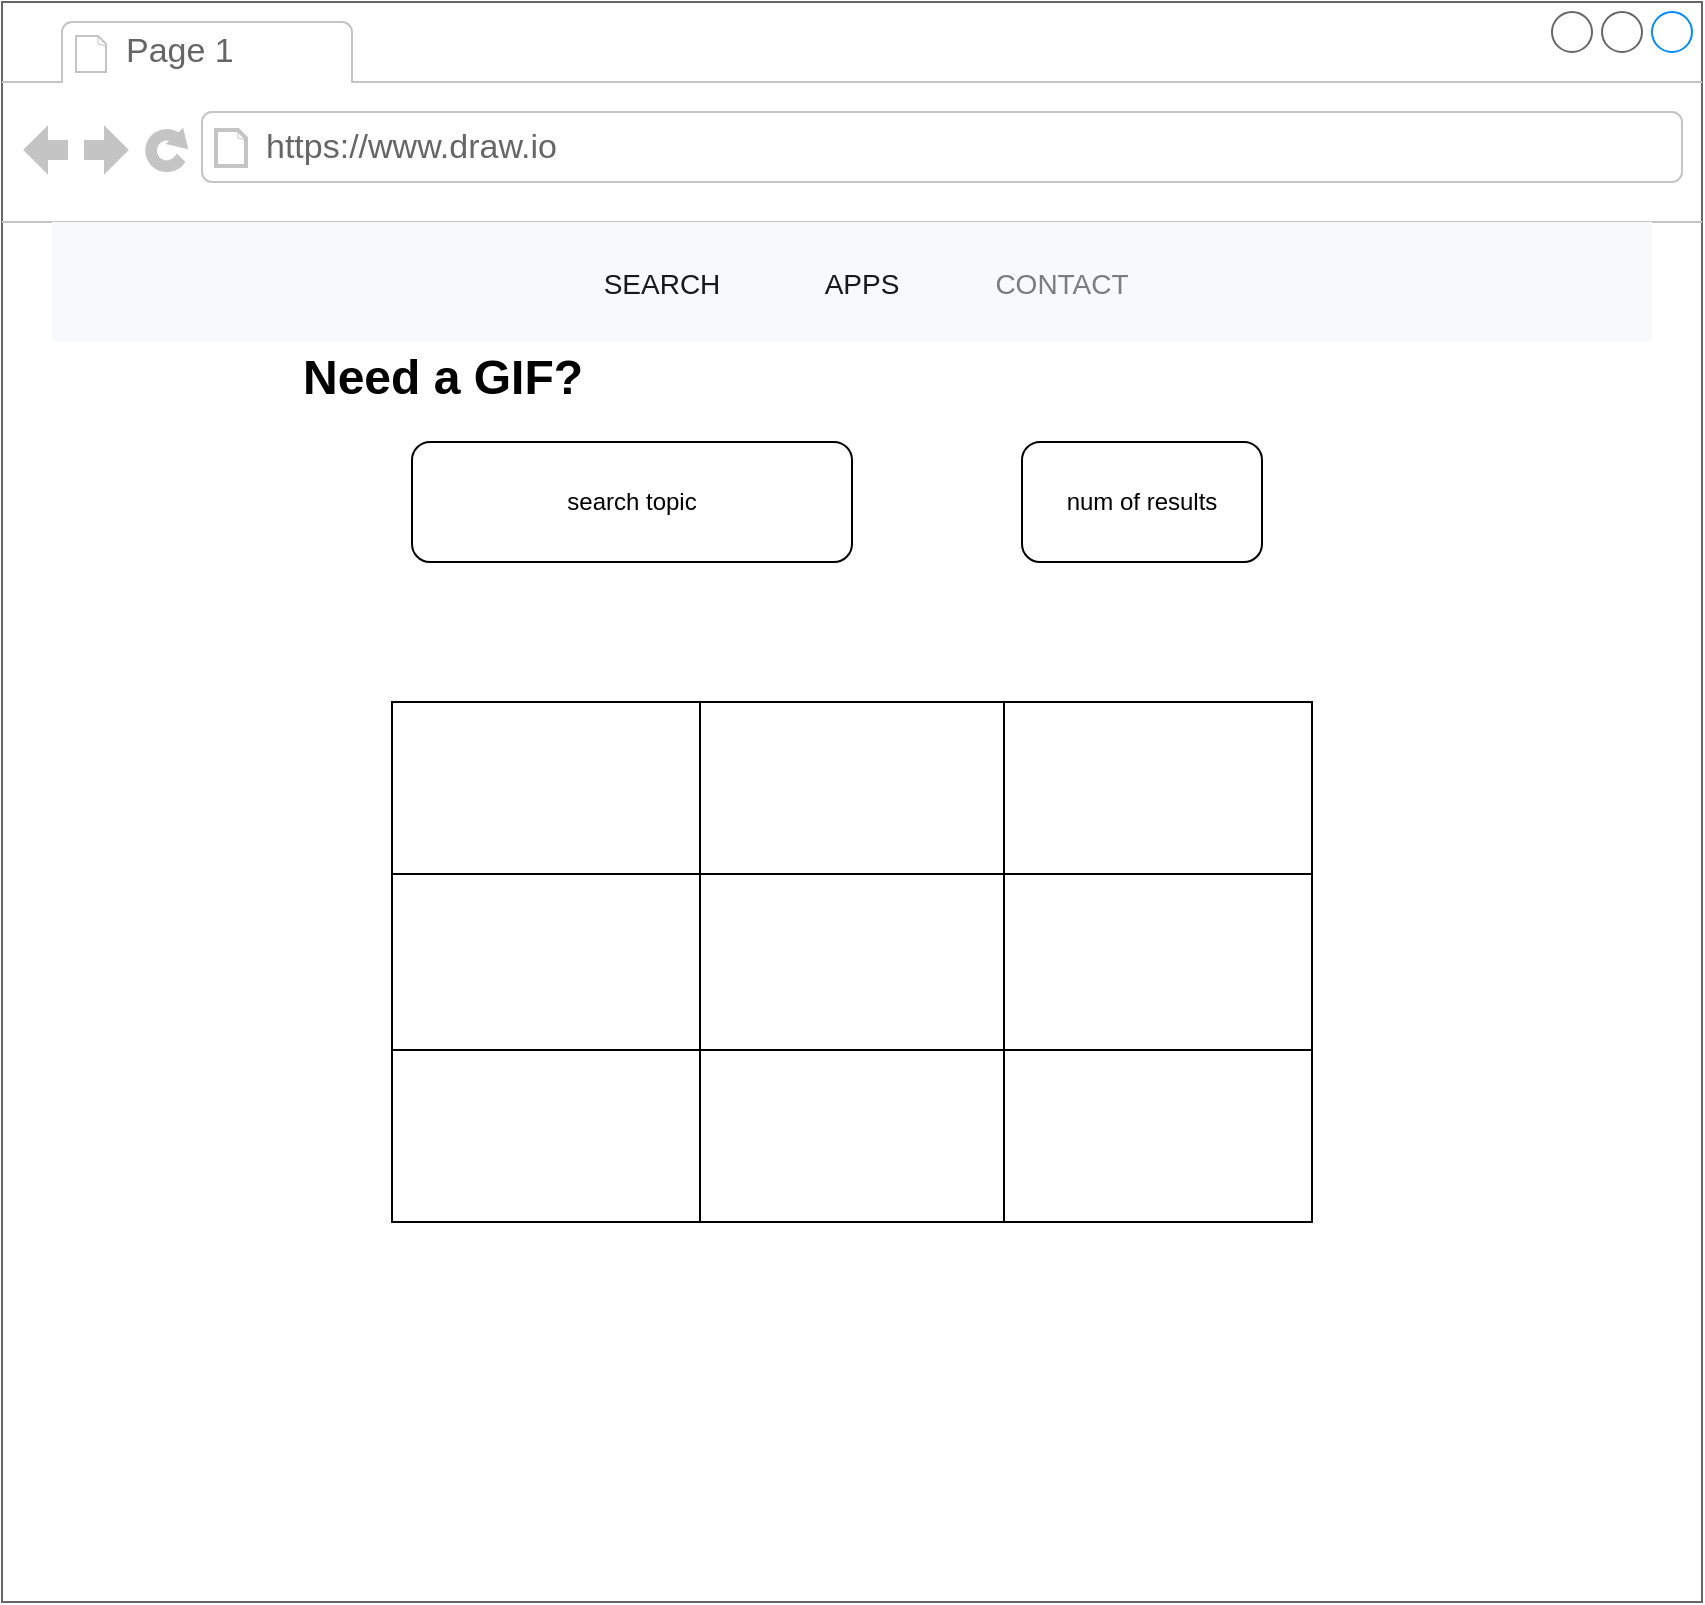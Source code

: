 <mxfile version="21.6.8" type="device" pages="2">
  <diagram id="C0GUv6iW_bNeqAw6ftZd" name="desktop">
    <mxGraphModel dx="1674" dy="750" grid="1" gridSize="10" guides="1" tooltips="1" connect="1" arrows="1" fold="1" page="1" pageScale="1" pageWidth="850" pageHeight="1100" math="0" shadow="0">
      <root>
        <mxCell id="0" />
        <mxCell id="1" parent="0" />
        <mxCell id="kIR86H_-BO4yGohiQIek-1" value="" style="strokeWidth=1;shadow=0;dashed=0;align=center;html=1;shape=mxgraph.mockup.containers.browserWindow;rSize=0;strokeColor=#666666;strokeColor2=#008cff;strokeColor3=#c4c4c4;mainText=,;recursiveResize=0;" parent="1" vertex="1">
          <mxGeometry width="850" height="800" as="geometry" />
        </mxCell>
        <mxCell id="kIR86H_-BO4yGohiQIek-2" value="Page 1" style="strokeWidth=1;shadow=0;dashed=0;align=center;html=1;shape=mxgraph.mockup.containers.anchor;fontSize=17;fontColor=#666666;align=left;whiteSpace=wrap;" parent="kIR86H_-BO4yGohiQIek-1" vertex="1">
          <mxGeometry x="60" y="12" width="110" height="26" as="geometry" />
        </mxCell>
        <mxCell id="kIR86H_-BO4yGohiQIek-3" value="https://www.draw.io" style="strokeWidth=1;shadow=0;dashed=0;align=center;html=1;shape=mxgraph.mockup.containers.anchor;rSize=0;fontSize=17;fontColor=#666666;align=left;" parent="kIR86H_-BO4yGohiQIek-1" vertex="1">
          <mxGeometry x="130" y="60" width="250" height="26" as="geometry" />
        </mxCell>
        <mxCell id="kIR86H_-BO4yGohiQIek-4" value="" style="shape=table;startSize=0;container=1;collapsible=0;childLayout=tableLayout;fontSize=16;" parent="kIR86H_-BO4yGohiQIek-1" vertex="1">
          <mxGeometry x="195" y="350" width="460" height="260" as="geometry" />
        </mxCell>
        <mxCell id="kIR86H_-BO4yGohiQIek-5" value="" style="shape=tableRow;horizontal=0;startSize=0;swimlaneHead=0;swimlaneBody=0;strokeColor=inherit;top=0;left=0;bottom=0;right=0;collapsible=0;dropTarget=0;fillColor=none;points=[[0,0.5],[1,0.5]];portConstraint=eastwest;fontSize=16;" parent="kIR86H_-BO4yGohiQIek-4" vertex="1">
          <mxGeometry width="460" height="86" as="geometry" />
        </mxCell>
        <mxCell id="kIR86H_-BO4yGohiQIek-6" value="" style="shape=partialRectangle;html=1;whiteSpace=wrap;connectable=0;strokeColor=inherit;overflow=hidden;fillColor=none;top=0;left=0;bottom=0;right=0;pointerEvents=1;fontSize=16;" parent="kIR86H_-BO4yGohiQIek-5" vertex="1">
          <mxGeometry width="154" height="86" as="geometry">
            <mxRectangle width="154" height="86" as="alternateBounds" />
          </mxGeometry>
        </mxCell>
        <mxCell id="kIR86H_-BO4yGohiQIek-7" value="" style="shape=partialRectangle;html=1;whiteSpace=wrap;connectable=0;strokeColor=inherit;overflow=hidden;fillColor=none;top=0;left=0;bottom=0;right=0;pointerEvents=1;fontSize=16;" parent="kIR86H_-BO4yGohiQIek-5" vertex="1">
          <mxGeometry x="154" width="152" height="86" as="geometry">
            <mxRectangle width="152" height="86" as="alternateBounds" />
          </mxGeometry>
        </mxCell>
        <mxCell id="kIR86H_-BO4yGohiQIek-8" value="" style="shape=partialRectangle;html=1;whiteSpace=wrap;connectable=0;strokeColor=inherit;overflow=hidden;fillColor=none;top=0;left=0;bottom=0;right=0;pointerEvents=1;fontSize=16;" parent="kIR86H_-BO4yGohiQIek-5" vertex="1">
          <mxGeometry x="306" width="154" height="86" as="geometry">
            <mxRectangle width="154" height="86" as="alternateBounds" />
          </mxGeometry>
        </mxCell>
        <mxCell id="kIR86H_-BO4yGohiQIek-9" value="" style="shape=tableRow;horizontal=0;startSize=0;swimlaneHead=0;swimlaneBody=0;strokeColor=inherit;top=0;left=0;bottom=0;right=0;collapsible=0;dropTarget=0;fillColor=none;points=[[0,0.5],[1,0.5]];portConstraint=eastwest;fontSize=16;" parent="kIR86H_-BO4yGohiQIek-4" vertex="1">
          <mxGeometry y="86" width="460" height="88" as="geometry" />
        </mxCell>
        <mxCell id="kIR86H_-BO4yGohiQIek-10" value="" style="shape=partialRectangle;html=1;whiteSpace=wrap;connectable=0;strokeColor=inherit;overflow=hidden;fillColor=none;top=0;left=0;bottom=0;right=0;pointerEvents=1;fontSize=16;" parent="kIR86H_-BO4yGohiQIek-9" vertex="1">
          <mxGeometry width="154" height="88" as="geometry">
            <mxRectangle width="154" height="88" as="alternateBounds" />
          </mxGeometry>
        </mxCell>
        <mxCell id="kIR86H_-BO4yGohiQIek-11" value="" style="shape=partialRectangle;html=1;whiteSpace=wrap;connectable=0;strokeColor=inherit;overflow=hidden;fillColor=none;top=0;left=0;bottom=0;right=0;pointerEvents=1;fontSize=16;" parent="kIR86H_-BO4yGohiQIek-9" vertex="1">
          <mxGeometry x="154" width="152" height="88" as="geometry">
            <mxRectangle width="152" height="88" as="alternateBounds" />
          </mxGeometry>
        </mxCell>
        <mxCell id="kIR86H_-BO4yGohiQIek-12" value="" style="shape=partialRectangle;html=1;whiteSpace=wrap;connectable=0;strokeColor=inherit;overflow=hidden;fillColor=none;top=0;left=0;bottom=0;right=0;pointerEvents=1;fontSize=16;" parent="kIR86H_-BO4yGohiQIek-9" vertex="1">
          <mxGeometry x="306" width="154" height="88" as="geometry">
            <mxRectangle width="154" height="88" as="alternateBounds" />
          </mxGeometry>
        </mxCell>
        <mxCell id="kIR86H_-BO4yGohiQIek-13" value="" style="shape=tableRow;horizontal=0;startSize=0;swimlaneHead=0;swimlaneBody=0;strokeColor=inherit;top=0;left=0;bottom=0;right=0;collapsible=0;dropTarget=0;fillColor=none;points=[[0,0.5],[1,0.5]];portConstraint=eastwest;fontSize=16;" parent="kIR86H_-BO4yGohiQIek-4" vertex="1">
          <mxGeometry y="174" width="460" height="86" as="geometry" />
        </mxCell>
        <mxCell id="kIR86H_-BO4yGohiQIek-14" value="" style="shape=partialRectangle;html=1;whiteSpace=wrap;connectable=0;strokeColor=inherit;overflow=hidden;fillColor=none;top=0;left=0;bottom=0;right=0;pointerEvents=1;fontSize=16;" parent="kIR86H_-BO4yGohiQIek-13" vertex="1">
          <mxGeometry width="154" height="86" as="geometry">
            <mxRectangle width="154" height="86" as="alternateBounds" />
          </mxGeometry>
        </mxCell>
        <mxCell id="kIR86H_-BO4yGohiQIek-15" value="" style="shape=partialRectangle;html=1;whiteSpace=wrap;connectable=0;strokeColor=inherit;overflow=hidden;fillColor=none;top=0;left=0;bottom=0;right=0;pointerEvents=1;fontSize=16;" parent="kIR86H_-BO4yGohiQIek-13" vertex="1">
          <mxGeometry x="154" width="152" height="86" as="geometry">
            <mxRectangle width="152" height="86" as="alternateBounds" />
          </mxGeometry>
        </mxCell>
        <mxCell id="kIR86H_-BO4yGohiQIek-16" value="" style="shape=partialRectangle;html=1;whiteSpace=wrap;connectable=0;strokeColor=inherit;overflow=hidden;fillColor=none;top=0;left=0;bottom=0;right=0;pointerEvents=1;fontSize=16;" parent="kIR86H_-BO4yGohiQIek-13" vertex="1">
          <mxGeometry x="306" width="154" height="86" as="geometry">
            <mxRectangle width="154" height="86" as="alternateBounds" />
          </mxGeometry>
        </mxCell>
        <mxCell id="kIR86H_-BO4yGohiQIek-17" value="Need a GIF?" style="text;strokeColor=none;fillColor=none;html=1;fontSize=24;fontStyle=1;verticalAlign=middle;align=center;" parent="kIR86H_-BO4yGohiQIek-1" vertex="1">
          <mxGeometry x="170" y="168" width="100" height="40" as="geometry" />
        </mxCell>
        <mxCell id="kIR86H_-BO4yGohiQIek-18" value="" style="rounded=1;whiteSpace=wrap;html=1;" parent="kIR86H_-BO4yGohiQIek-1" vertex="1">
          <mxGeometry x="205" y="220" width="220" height="60" as="geometry" />
        </mxCell>
        <mxCell id="kIR86H_-BO4yGohiQIek-19" value="search topic" style="text;html=1;strokeColor=none;fillColor=none;align=center;verticalAlign=middle;whiteSpace=wrap;rounded=0;" parent="kIR86H_-BO4yGohiQIek-1" vertex="1">
          <mxGeometry x="235" y="235" width="160" height="30" as="geometry" />
        </mxCell>
        <mxCell id="kIR86H_-BO4yGohiQIek-20" value="" style="rounded=1;whiteSpace=wrap;html=1;" parent="kIR86H_-BO4yGohiQIek-1" vertex="1">
          <mxGeometry x="510" y="220" width="120" height="60" as="geometry" />
        </mxCell>
        <mxCell id="kIR86H_-BO4yGohiQIek-21" value="num of results" style="text;html=1;strokeColor=none;fillColor=none;align=center;verticalAlign=middle;whiteSpace=wrap;rounded=0;" parent="kIR86H_-BO4yGohiQIek-1" vertex="1">
          <mxGeometry x="495" y="235" width="150" height="30" as="geometry" />
        </mxCell>
        <mxCell id="gFa9SqbbfrOCr1QPYL0y-1" value="" style="html=1;shadow=0;dashed=0;fillColor=#F8F9FA;strokeColor=none;fontSize=16;fontColor=#181819;align=left;spacing=15;" vertex="1" parent="kIR86H_-BO4yGohiQIek-1">
          <mxGeometry x="25" y="110" width="800" height="60" as="geometry" />
        </mxCell>
        <mxCell id="gFa9SqbbfrOCr1QPYL0y-2" value="APPS" style="fillColor=none;strokeColor=none;fontSize=14;fontColor=#181819;align=center;" vertex="1" parent="gFa9SqbbfrOCr1QPYL0y-1">
          <mxGeometry width="70" height="40" relative="1" as="geometry">
            <mxPoint x="370" y="10" as="offset" />
          </mxGeometry>
        </mxCell>
        <mxCell id="gFa9SqbbfrOCr1QPYL0y-3" value="CONTACT" style="fillColor=none;strokeColor=none;fontSize=14;fontColor=#7C7C7D;align=center;" vertex="1" parent="gFa9SqbbfrOCr1QPYL0y-1">
          <mxGeometry width="50" height="40" relative="1" as="geometry">
            <mxPoint x="480" y="10" as="offset" />
          </mxGeometry>
        </mxCell>
        <mxCell id="gFa9SqbbfrOCr1QPYL0y-9" value="SEARCH" style="fillColor=none;strokeColor=none;fontSize=14;fontColor=#181819;align=center;" vertex="1" parent="gFa9SqbbfrOCr1QPYL0y-1">
          <mxGeometry x="270" y="10" width="70" height="40" as="geometry" />
        </mxCell>
      </root>
    </mxGraphModel>
  </diagram>
  <diagram name="mobile" id="pEur6ELpcovVB4xFWtfK">
    <mxGraphModel dx="1674" dy="750" grid="1" gridSize="10" guides="1" tooltips="1" connect="1" arrows="1" fold="1" page="1" pageScale="1" pageWidth="850" pageHeight="1100" math="0" shadow="0">
      <root>
        <mxCell id="PR-e8eMwGp2TJTPOomhL-0" />
        <mxCell id="PR-e8eMwGp2TJTPOomhL-1" parent="PR-e8eMwGp2TJTPOomhL-0" />
        <mxCell id="PR-e8eMwGp2TJTPOomhL-2" value="" style="strokeWidth=1;shadow=0;dashed=0;align=center;html=1;shape=mxgraph.mockup.containers.browserWindow;rSize=0;strokeColor=#666666;strokeColor2=#008cff;strokeColor3=#c4c4c4;mainText=,;recursiveResize=0;" vertex="1" parent="PR-e8eMwGp2TJTPOomhL-1">
          <mxGeometry width="430" height="800" as="geometry" />
        </mxCell>
        <mxCell id="PR-e8eMwGp2TJTPOomhL-3" value="Page 1" style="strokeWidth=1;shadow=0;dashed=0;align=center;html=1;shape=mxgraph.mockup.containers.anchor;fontSize=17;fontColor=#666666;align=left;whiteSpace=wrap;" vertex="1" parent="PR-e8eMwGp2TJTPOomhL-2">
          <mxGeometry x="60" y="12" width="110" height="26" as="geometry" />
        </mxCell>
        <mxCell id="PR-e8eMwGp2TJTPOomhL-4" value="https://www.draw.io" style="strokeWidth=1;shadow=0;dashed=0;align=center;html=1;shape=mxgraph.mockup.containers.anchor;rSize=0;fontSize=17;fontColor=#666666;align=left;" vertex="1" parent="PR-e8eMwGp2TJTPOomhL-2">
          <mxGeometry x="130" y="60" width="250" height="26" as="geometry" />
        </mxCell>
        <mxCell id="PR-e8eMwGp2TJTPOomhL-5" value="" style="shape=table;startSize=0;container=1;collapsible=0;childLayout=tableLayout;fontSize=16;" vertex="1" parent="PR-e8eMwGp2TJTPOomhL-2">
          <mxGeometry x="70" y="420" width="305" height="290" as="geometry" />
        </mxCell>
        <mxCell id="PR-e8eMwGp2TJTPOomhL-6" value="" style="shape=tableRow;horizontal=0;startSize=0;swimlaneHead=0;swimlaneBody=0;strokeColor=inherit;top=0;left=0;bottom=0;right=0;collapsible=0;dropTarget=0;fillColor=none;points=[[0,0.5],[1,0.5]];portConstraint=eastwest;fontSize=16;" vertex="1" parent="PR-e8eMwGp2TJTPOomhL-5">
          <mxGeometry width="305" height="96" as="geometry" />
        </mxCell>
        <mxCell id="PR-e8eMwGp2TJTPOomhL-7" value="" style="shape=partialRectangle;html=1;whiteSpace=wrap;connectable=0;strokeColor=inherit;overflow=hidden;fillColor=none;top=0;left=0;bottom=0;right=0;pointerEvents=1;fontSize=16;" vertex="1" parent="PR-e8eMwGp2TJTPOomhL-6">
          <mxGeometry width="102" height="96" as="geometry">
            <mxRectangle width="102" height="96" as="alternateBounds" />
          </mxGeometry>
        </mxCell>
        <mxCell id="PR-e8eMwGp2TJTPOomhL-8" value="" style="shape=partialRectangle;html=1;whiteSpace=wrap;connectable=0;strokeColor=inherit;overflow=hidden;fillColor=none;top=0;left=0;bottom=0;right=0;pointerEvents=1;fontSize=16;" vertex="1" parent="PR-e8eMwGp2TJTPOomhL-6">
          <mxGeometry x="102" width="101" height="96" as="geometry">
            <mxRectangle width="101" height="96" as="alternateBounds" />
          </mxGeometry>
        </mxCell>
        <mxCell id="PR-e8eMwGp2TJTPOomhL-9" value="" style="shape=partialRectangle;html=1;whiteSpace=wrap;connectable=0;strokeColor=inherit;overflow=hidden;fillColor=none;top=0;left=0;bottom=0;right=0;pointerEvents=1;fontSize=16;" vertex="1" parent="PR-e8eMwGp2TJTPOomhL-6">
          <mxGeometry x="203" width="102" height="96" as="geometry">
            <mxRectangle width="102" height="96" as="alternateBounds" />
          </mxGeometry>
        </mxCell>
        <mxCell id="PR-e8eMwGp2TJTPOomhL-10" value="" style="shape=tableRow;horizontal=0;startSize=0;swimlaneHead=0;swimlaneBody=0;strokeColor=inherit;top=0;left=0;bottom=0;right=0;collapsible=0;dropTarget=0;fillColor=none;points=[[0,0.5],[1,0.5]];portConstraint=eastwest;fontSize=16;" vertex="1" parent="PR-e8eMwGp2TJTPOomhL-5">
          <mxGeometry y="96" width="305" height="98" as="geometry" />
        </mxCell>
        <mxCell id="PR-e8eMwGp2TJTPOomhL-11" value="" style="shape=partialRectangle;html=1;whiteSpace=wrap;connectable=0;strokeColor=inherit;overflow=hidden;fillColor=none;top=0;left=0;bottom=0;right=0;pointerEvents=1;fontSize=16;" vertex="1" parent="PR-e8eMwGp2TJTPOomhL-10">
          <mxGeometry width="102" height="98" as="geometry">
            <mxRectangle width="102" height="98" as="alternateBounds" />
          </mxGeometry>
        </mxCell>
        <mxCell id="PR-e8eMwGp2TJTPOomhL-12" value="" style="shape=partialRectangle;html=1;whiteSpace=wrap;connectable=0;strokeColor=inherit;overflow=hidden;fillColor=none;top=0;left=0;bottom=0;right=0;pointerEvents=1;fontSize=16;" vertex="1" parent="PR-e8eMwGp2TJTPOomhL-10">
          <mxGeometry x="102" width="101" height="98" as="geometry">
            <mxRectangle width="101" height="98" as="alternateBounds" />
          </mxGeometry>
        </mxCell>
        <mxCell id="PR-e8eMwGp2TJTPOomhL-13" value="" style="shape=partialRectangle;html=1;whiteSpace=wrap;connectable=0;strokeColor=inherit;overflow=hidden;fillColor=none;top=0;left=0;bottom=0;right=0;pointerEvents=1;fontSize=16;" vertex="1" parent="PR-e8eMwGp2TJTPOomhL-10">
          <mxGeometry x="203" width="102" height="98" as="geometry">
            <mxRectangle width="102" height="98" as="alternateBounds" />
          </mxGeometry>
        </mxCell>
        <mxCell id="PR-e8eMwGp2TJTPOomhL-14" value="" style="shape=tableRow;horizontal=0;startSize=0;swimlaneHead=0;swimlaneBody=0;strokeColor=inherit;top=0;left=0;bottom=0;right=0;collapsible=0;dropTarget=0;fillColor=none;points=[[0,0.5],[1,0.5]];portConstraint=eastwest;fontSize=16;" vertex="1" parent="PR-e8eMwGp2TJTPOomhL-5">
          <mxGeometry y="194" width="305" height="96" as="geometry" />
        </mxCell>
        <mxCell id="PR-e8eMwGp2TJTPOomhL-15" value="" style="shape=partialRectangle;html=1;whiteSpace=wrap;connectable=0;strokeColor=inherit;overflow=hidden;fillColor=none;top=0;left=0;bottom=0;right=0;pointerEvents=1;fontSize=16;" vertex="1" parent="PR-e8eMwGp2TJTPOomhL-14">
          <mxGeometry width="102" height="96" as="geometry">
            <mxRectangle width="102" height="96" as="alternateBounds" />
          </mxGeometry>
        </mxCell>
        <mxCell id="PR-e8eMwGp2TJTPOomhL-16" value="" style="shape=partialRectangle;html=1;whiteSpace=wrap;connectable=0;strokeColor=inherit;overflow=hidden;fillColor=none;top=0;left=0;bottom=0;right=0;pointerEvents=1;fontSize=16;" vertex="1" parent="PR-e8eMwGp2TJTPOomhL-14">
          <mxGeometry x="102" width="101" height="96" as="geometry">
            <mxRectangle width="101" height="96" as="alternateBounds" />
          </mxGeometry>
        </mxCell>
        <mxCell id="PR-e8eMwGp2TJTPOomhL-17" value="" style="shape=partialRectangle;html=1;whiteSpace=wrap;connectable=0;strokeColor=inherit;overflow=hidden;fillColor=none;top=0;left=0;bottom=0;right=0;pointerEvents=1;fontSize=16;" vertex="1" parent="PR-e8eMwGp2TJTPOomhL-14">
          <mxGeometry x="203" width="102" height="96" as="geometry">
            <mxRectangle width="102" height="96" as="alternateBounds" />
          </mxGeometry>
        </mxCell>
        <mxCell id="PR-e8eMwGp2TJTPOomhL-18" value="Need a GIF?" style="text;strokeColor=none;fillColor=none;html=1;fontSize=24;fontStyle=1;verticalAlign=middle;align=center;" vertex="1" parent="PR-e8eMwGp2TJTPOomhL-2">
          <mxGeometry x="170" y="168" width="100" height="40" as="geometry" />
        </mxCell>
        <mxCell id="PR-e8eMwGp2TJTPOomhL-19" value="" style="rounded=1;whiteSpace=wrap;html=1;" vertex="1" parent="PR-e8eMwGp2TJTPOomhL-2">
          <mxGeometry x="105" y="235" width="220" height="60" as="geometry" />
        </mxCell>
        <mxCell id="PR-e8eMwGp2TJTPOomhL-20" value="search topic" style="text;html=1;strokeColor=none;fillColor=none;align=center;verticalAlign=middle;whiteSpace=wrap;rounded=0;" vertex="1" parent="PR-e8eMwGp2TJTPOomhL-2">
          <mxGeometry x="135" y="250" width="160" height="30" as="geometry" />
        </mxCell>
        <mxCell id="PR-e8eMwGp2TJTPOomhL-21" value="" style="rounded=1;whiteSpace=wrap;html=1;" vertex="1" parent="PR-e8eMwGp2TJTPOomhL-2">
          <mxGeometry x="160" y="330" width="120" height="60" as="geometry" />
        </mxCell>
        <mxCell id="PR-e8eMwGp2TJTPOomhL-22" value="num of results" style="text;html=1;strokeColor=none;fillColor=none;align=center;verticalAlign=middle;whiteSpace=wrap;rounded=0;" vertex="1" parent="PR-e8eMwGp2TJTPOomhL-2">
          <mxGeometry x="145" y="345" width="150" height="30" as="geometry" />
        </mxCell>
        <mxCell id="PR-e8eMwGp2TJTPOomhL-23" value="" style="html=1;shadow=0;dashed=0;fillColor=#F8F9FA;strokeColor=none;fontSize=16;fontColor=#181819;align=left;spacing=15;" vertex="1" parent="PR-e8eMwGp2TJTPOomhL-2">
          <mxGeometry y="108" width="430" height="60" as="geometry" />
        </mxCell>
        <mxCell id="PR-e8eMwGp2TJTPOomhL-24" value="APPS" style="fillColor=none;strokeColor=none;fontSize=14;fontColor=#181819;align=center;" vertex="1" parent="PR-e8eMwGp2TJTPOomhL-23">
          <mxGeometry width="70" height="40" relative="1" as="geometry">
            <mxPoint x="170" y="10" as="offset" />
          </mxGeometry>
        </mxCell>
        <mxCell id="PR-e8eMwGp2TJTPOomhL-25" value="CONTACT" style="fillColor=none;strokeColor=none;fontSize=14;fontColor=#7C7C7D;align=center;" vertex="1" parent="PR-e8eMwGp2TJTPOomhL-23">
          <mxGeometry width="50" height="40" relative="1" as="geometry">
            <mxPoint x="330" y="10" as="offset" />
          </mxGeometry>
        </mxCell>
        <mxCell id="PR-e8eMwGp2TJTPOomhL-26" value="SEARCH" style="fillColor=none;strokeColor=none;fontSize=14;fontColor=#181819;align=center;" vertex="1" parent="PR-e8eMwGp2TJTPOomhL-23">
          <mxGeometry x="40.005" y="10" width="37.625" height="40" as="geometry" />
        </mxCell>
      </root>
    </mxGraphModel>
  </diagram>
</mxfile>

